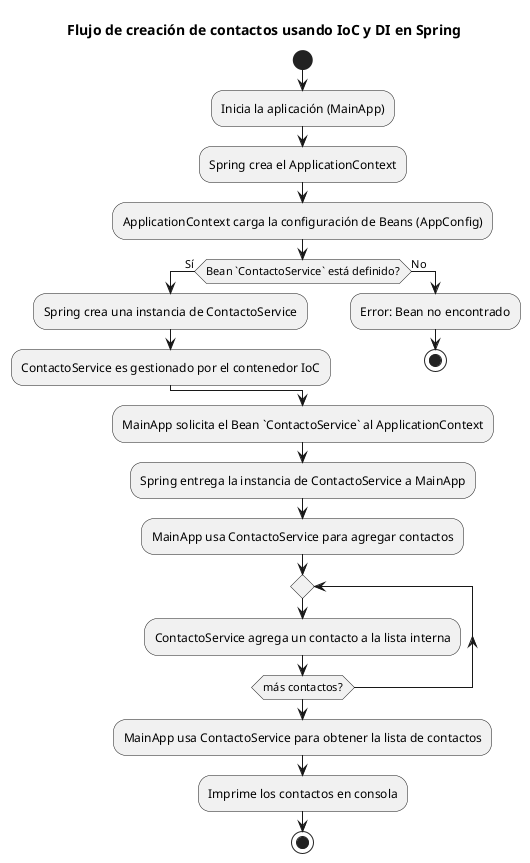 
@startuml
title Flujo de creación de contactos usando IoC y DI en Spring

start
:Inicia la aplicación (MainApp);
:Spring crea el ApplicationContext;
:ApplicationContext carga la configuración de Beans (AppConfig);

if (Bean `ContactoService` está definido?) then (Sí)
    :Spring crea una instancia de ContactoService;
    :ContactoService es gestionado por el contenedor IoC;
else (No)
    :Error: Bean no encontrado;
    stop
endif

:MainApp solicita el Bean `ContactoService` al ApplicationContext;
:Spring entrega la instancia de ContactoService a MainApp;

:MainApp usa ContactoService para agregar contactos;
repeat
  :ContactoService agrega un contacto a la lista interna;
repeat while (más contactos?)

:MainApp usa ContactoService para obtener la lista de contactos;
:Imprime los contactos en consola;

stop
@enduml
